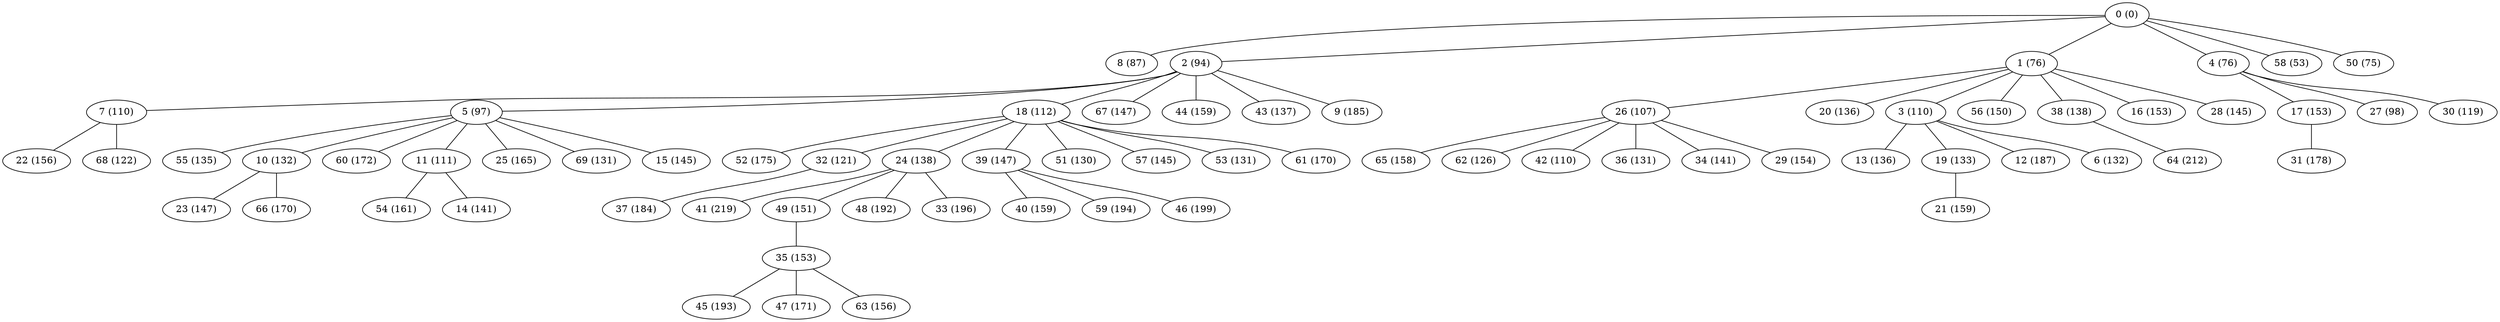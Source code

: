 graph{
"7 (110)" -- "22 (156)";
"0 (0)" -- "8 (87)";
"5 (97)" -- "55 (135)";
"18 (112)" -- "52 (175)";
"18 (112)" -- "32 (121)";
"2 (94)" -- "67 (147)";
"24 (138)" -- "41 (219)";
"26 (107)" -- "65 (158)";
"0 (0)" -- "2 (94)";
"1 (76)" -- "20 (136)";
"17 (153)" -- "31 (178)";
"7 (110)" -- "68 (122)";
"18 (112)" -- "39 (147)";
"2 (94)" -- "44 (159)";
"2 (94)" -- "5 (97)";
"3 (110)" -- "13 (136)";
"32 (121)" -- "37 (184)";
"26 (107)" -- "62 (126)";
"10 (132)" -- "23 (147)";
"19 (133)" -- "21 (159)";
"5 (97)" -- "60 (172)";
"4 (76)" -- "27 (98)";
"2 (94)" -- "43 (137)";
"2 (94)" -- "9 (185)";
"18 (112)" -- "51 (130)";
"1 (76)" -- "56 (150)";
"18 (112)" -- "57 (145)";
"39 (147)" -- "40 (159)";
"1 (76)" -- "26 (107)";
"1 (76)" -- "38 (138)";
"3 (110)" -- "12 (187)";
"18 (112)" -- "53 (131)";
"24 (138)" -- "49 (151)";
"11 (111)" -- "54 (161)";
"38 (138)" -- "64 (212)";
"26 (107)" -- "42 (110)";
"18 (112)" -- "24 (138)";
"24 (138)" -- "48 (192)";
"26 (107)" -- "36 (131)";
"49 (151)" -- "35 (153)";
"5 (97)" -- "25 (165)";
"1 (76)" -- "3 (110)";
"26 (107)" -- "34 (141)";
"35 (153)" -- "45 (193)";
"5 (97)" -- "69 (131)";
"4 (76)" -- "17 (153)";
"0 (0)" -- "58 (53)";
"18 (112)" -- "61 (170)";
"2 (94)" -- "7 (110)";
"11 (111)" -- "14 (141)";
"39 (147)" -- "59 (194)";
"5 (97)" -- "10 (132)";
"1 (76)" -- "16 (153)";
"0 (0)" -- "50 (75)";
"10 (132)" -- "66 (170)";
"5 (97)" -- "11 (111)";
"1 (76)" -- "28 (145)";
"24 (138)" -- "33 (196)";
"3 (110)" -- "6 (132)";
"26 (107)" -- "29 (154)";
"0 (0)" -- "1 (76)";
"35 (153)" -- "47 (171)";
"2 (94)" -- "18 (112)";
"5 (97)" -- "15 (145)";
"39 (147)" -- "46 (199)";
"3 (110)" -- "19 (133)";
"35 (153)" -- "63 (156)";
"0 (0)" -- "4 (76)";
"4 (76)" -- "30 (119)";
}

